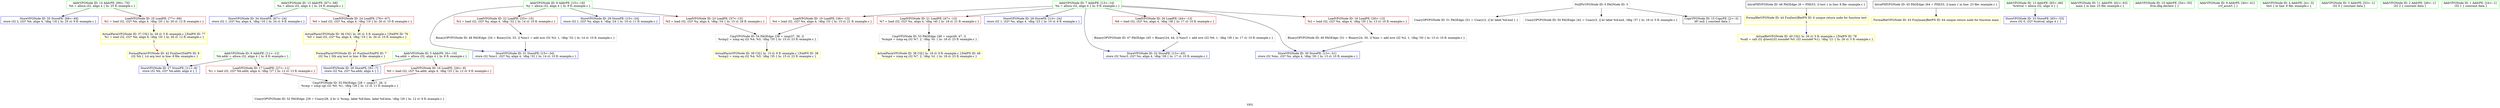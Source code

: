 digraph "VFG" {
	label="VFG";

	Node0x6170f3670ce0 [shape=record,color=grey,label="{CmpVFGNode ID: 55 PAGEdge: [28 = cmp(27, 26, )]\n    %cmp = icmp sgt i32 %0, %1, !dbg !28 \{ ln: 12  cl: 11  fl: example.c \}}"];
	Node0x6170f3670ce0 -> Node0x6170f3670580[style=solid];
	Node0x6170f3670a80 [shape=record,color=grey,label="{CmpVFGNode ID: 54 PAGEdge: [38 = cmp(37, 36, )]\n    %cmp2 = icmp eq i32 %4, %5, !dbg !35 \{ ln: 15  cl: 23  fl: example.c \}}"];
	Node0x6170f3670a80 -> Node0x6170f366e800[style=solid];
	Node0x6170f36707b0 [shape=record,color=grey,label="{CmpVFGNode ID: 53 PAGEdge: [48 = cmp(49, 47, )]\n    %cmp4 = icmp eq i32 %7, 2, !dbg !41 \{ ln: 18  cl: 23  fl: example.c \}}"];
	Node0x6170f36707b0 -> Node0x6170f366e6d0[style=solid];
	Node0x6170f3670580 [shape=record,color=grey,label="{UnaryOPVFGNode ID: 52 PAGEdge: [29 = Unary(28, )]      br i1 %cmp, label %if.then, label %if.else, !dbg !29 \{ ln: 12  cl: 9  fl: example.c \}}"];
	Node0x6170f3670170 [shape=record,color=grey,label="{UnaryOPVFGNode ID: 51 PAGEdge: [51 = Unary(3, )]      br label %if.end \{  \}}"];
	Node0x6170f366fed0 [shape=record,color=grey,label="{UnaryOPVFGNode ID: 50 PAGEdge: [42 = Unary(3, )]      br label %if.end, !dbg !37 \{ ln: 16  cl: 5  fl: example.c \}}"];
	Node0x6170f366fc70 [shape=record,color=grey,label="{BinaryOPVFGNode ID: 49 PAGEdge: [31 = Binary(24, 30, )]      %inc = add nsw i32 %2, 1, !dbg !30 \{ ln: 13  cl: 10  fl: example.c \}}"];
	Node0x6170f366fc70 -> Node0x6170f366db70[style=solid];
	Node0x6170f366fa10 [shape=record,color=grey,label="{BinaryOPVFGNode ID: 48 PAGEdge: [34 = Binary(24, 33, )]      %inc1 = add nsw i32 %3, 1, !dbg !32 \{ ln: 14  cl: 10  fl: example.c \}}"];
	Node0x6170f366fa10 -> Node0x6170f366de80[style=solid];
	Node0x6170f36497e0 [shape=record,color=grey,label="{BinaryOPVFGNode ID: 47 PAGEdge: [45 = Binary(24, 44, )]      %inc3 = add nsw i32 %6, 1, !dbg !38 \{ ln: 17  cl: 10  fl: example.c \}}"];
	Node0x6170f36497e0 -> Node0x6170f366dfb0[style=solid];
	Node0x6170f366bdd0 [shape=record,color=black,label="{IntraPHIVFGNode ID: 46 PAGEdge: [6 = PHI(53, )]    test \{ in line: 8 file: example.c \}}"];
	Node0x6170f366bdd0 -> Node0x6170f366f020[style=solid];
	Node0x6170f3649cc0 [shape=record,color=black,label="{IntraPHIVFGNode ID: 45 PAGEdge: [64 = PHI(53, )]    main \{ in line: 23 file: example.c \}}"];
	Node0x6170f3649cc0 -> Node0x6170f366ee40[style=solid];
	Node0x6170f366f020 [shape=record,color=yellow,penwidth=2,label="{FormalRetVFGNode ID: 44 Fun[test]RetPN ID: 6 unique return node for function test|{<s0>3}}"];
	Node0x6170f366f020:s0 -> Node0x6170f366e930[style=solid,color=blue];
	Node0x6170f366ee40 [shape=record,color=yellow,penwidth=2,label="{FormalRetVFGNode ID: 43 Fun[main]RetPN ID: 64 unique return node for function main}"];
	Node0x6170f366ec10 [shape=record,color=yellow,penwidth=2,label="{FormalParmVFGNode ID: 42 Fun[test]ValPN ID: 8\n i32 %b \{ 1st arg test in line: 8 file: example.c \}}"];
	Node0x6170f366ec10 -> Node0x6170f366d6f0[style=solid];
	Node0x6170f3649960 [shape=record,color=yellow,penwidth=2,label="{FormalParmVFGNode ID: 41 Fun[test]ValPN ID: 7\n i32 %a \{ 0th arg test in line: 8 file: example.c \}}"];
	Node0x6170f3649960 -> Node0x6170f366d5c0[style=solid];
	Node0x6170f366e930 [shape=record,color=yellow,penwidth=2,label="{ActualRetVFGNode ID: 40 CS[\{ ln: 26  cl: 5  fl: example.c \}]ValPN ID: 78\n   %call = call i32 @test(i32 noundef %0, i32 noundef %1), !dbg !21 \{ ln: 26  cl: 5  fl: example.c \}}"];
	Node0x6170f366e800 [shape=record,color=yellow,penwidth=2,label="{ActualParmVFGNode ID: 39 CS[\{ ln: 15  cl: 9  fl: example.c \}]ValPN ID: 38\n   %cmp2 = icmp eq i32 %4, %5, !dbg !35 \{ ln: 15  cl: 23  fl: example.c \}}"];
	Node0x6170f366e6d0 [shape=record,color=yellow,penwidth=2,label="{ActualParmVFGNode ID: 38 CS[\{ ln: 18  cl: 9  fl: example.c \}]ValPN ID: 48\n   %cmp4 = icmp eq i32 %7, 2, !dbg !41 \{ ln: 18  cl: 23  fl: example.c \}}"];
	Node0x6170f366e5a0 [shape=record,color=yellow,penwidth=2,label="{ActualParmVFGNode ID: 37 CS[\{ ln: 26  cl: 5  fl: example.c \}]ValPN ID: 77\n   %1 = load i32, i32* %b, align 4, !dbg !20 \{ ln: 26  cl: 12  fl: example.c \}|{<s0>3}}"];
	Node0x6170f366e5a0:s0 -> Node0x6170f366ec10[style=solid,color=red];
	Node0x6170f366e470 [shape=record,color=yellow,penwidth=2,label="{ActualParmVFGNode ID: 36 CS[\{ ln: 26  cl: 5  fl: example.c \}]ValPN ID: 76\n   %0 = load i32, i32* %a, align 4, !dbg !19 \{ ln: 26  cl: 10  fl: example.c \}|{<s0>3}}"];
	Node0x6170f366e470:s0 -> Node0x6170f3649960[style=solid,color=red];
	Node0x6170f366e340 [shape=record,color=blue,label="{StoreVFGNode ID: 35 StorePE: [69\<--49]  \n   store i32 2, i32* %b, align 4, !dbg !18 \{ ln: 25  cl: 9  fl: example.c \}}"];
	Node0x6170f366e210 [shape=record,color=blue,label="{StoreVFGNode ID: 34 StorePE: [67\<--24]  \n   store i32 1, i32* %a, align 4, !dbg !16 \{ ln: 24  cl: 9  fl: example.c \}}"];
	Node0x6170f366e0e0 [shape=record,color=blue,label="{StoreVFGNode ID: 33 StorePE: [65\<--53]  \n   store i32 0, i32* %retval, align 4 \{  \}}"];
	Node0x6170f366dfb0 [shape=record,color=blue,label="{StoreVFGNode ID: 32 StorePE: [13\<--45]  \n   store i32 %inc3, i32* %x, align 4, !dbg !38 \{ ln: 17  cl: 10  fl: example.c \}}"];
	Node0x6170f366de80 [shape=record,color=blue,label="{StoreVFGNode ID: 31 StorePE: [15\<--34]  \n   store i32 %inc1, i32* %y, align 4, !dbg !32 \{ ln: 14  cl: 10  fl: example.c \}}"];
	Node0x6170f366db70 [shape=record,color=blue,label="{StoreVFGNode ID: 30 StorePE: [13\<--31]  \n   store i32 %inc, i32* %x, align 4, !dbg !30 \{ ln: 13  cl: 10  fl: example.c \}}"];
	Node0x6170f366da40 [shape=record,color=blue,label="{StoreVFGNode ID: 29 StorePE: [15\<--24]  \n   store i32 1, i32* %y, align 4, !dbg !24 \{ ln: 10  cl: 11  fl: example.c \}}"];
	Node0x6170f366b620 [shape=record,color=green,label="{AddrVFGNode ID: 12 AddrPE: [65\<--66]  \n   %retval = alloca i32, align 4 \{  \}}"];
	Node0x6170f366b620 -> Node0x6170f366e0e0[style=solid];
	Node0x6170f366b4c0 [shape=record,color=green,label="{AddrVFGNode ID: 11 AddrPE: [62\<--63]  \n main \{ in line: 23 file: example.c \}}"];
	Node0x6170f366b360 [shape=record,color=green,label="{AddrVFGNode ID: 10 AddrPE: [54\<--55]  \n llvm.dbg.declare \{  \}}"];
	Node0x6170f366b200 [shape=record,color=green,label="{AddrVFGNode ID: 9 AddrPE: [40\<--41]  \n svf_assert \{  \}}"];
	Node0x6170f366b0a0 [shape=record,color=green,label="{AddrVFGNode ID: 8 AddrPE: [15\<--16]  \n   %y = alloca i32, align 4 \{ ln: 9 fl: example.c \}}"];
	Node0x6170f366b0a0 -> Node0x6170f366d040[style=solid];
	Node0x6170f366b0a0 -> Node0x6170f366d1a0[style=solid];
	Node0x6170f366b0a0 -> Node0x6170f366da40[style=solid];
	Node0x6170f366b0a0 -> Node0x6170f366de80[style=solid];
	Node0x6170f366af40 [shape=record,color=green,label="{AddrVFGNode ID: 7 AddrPE: [13\<--14]  \n   %x = alloca i32, align 4 \{ ln: 9 fl: example.c \}}"];
	Node0x6170f366af40 -> Node0x6170f366cac0[style=solid];
	Node0x6170f366af40 -> Node0x6170f366cc20[style=solid];
	Node0x6170f366af40 -> Node0x6170f366cd80[style=solid];
	Node0x6170f366af40 -> Node0x6170f366cee0[style=solid];
	Node0x6170f366af40 -> Node0x6170f366d910[style=solid];
	Node0x6170f366af40 -> Node0x6170f366db70[style=solid];
	Node0x6170f366af40 -> Node0x6170f366dfb0[style=solid];
	Node0x6170f366ae20 [shape=record,color=green,label="{AddrVFGNode ID: 6 AddrPE: [11\<--12]  \n   %b.addr = alloca i32, align 4 \{ ln: 8 fl: example.c \}}"];
	Node0x6170f366ae20 -> Node0x6170f366c960[style=solid];
	Node0x6170f366ae20 -> Node0x6170f366d6f0[style=solid];
	Node0x6170f366ac20 [shape=record,color=green,label="{AddrVFGNode ID: 5 AddrPE: [9\<--10]  \n   %a.addr = alloca i32, align 4 \{ ln: 8 fl: example.c \}}"];
	Node0x6170f366ac20 -> Node0x6170f366c800[style=solid];
	Node0x6170f366ac20 -> Node0x6170f366d5c0[style=solid];
	Node0x6170f366ab60 [shape=record,color=green,label="{AddrVFGNode ID: 4 AddrPE: [4\<--5]  \n test \{ in line: 8 file: example.c \}}"];
	Node0x6170f366aad0 [shape=record,color=green,label="{AddrVFGNode ID: 3 AddrPE: [53\<--1]  \n i32 0 \{ constant data \}}"];
	Node0x6170f366aa40 [shape=record,color=green,label="{AddrVFGNode ID: 2 AddrPE: [49\<--1]  \n i32 2 \{ constant data \}}"];
	Node0x6170f3649c30 [shape=record,color=green,label="{AddrVFGNode ID: 1 AddrPE: [24\<--1]  \n i32 1 \{ constant data \}}"];
	Node0x6170f360d1b0 [shape=record,color=grey,label="{NullPtrVFGNode ID: 0 PAGNode ID: 3\n}"];
	Node0x6170f360d1b0 -> Node0x6170f366c6a0[style=solid];
	Node0x6170f360d1b0 -> Node0x6170f366fed0[style=solid];
	Node0x6170f360d1b0 -> Node0x6170f3670170[style=solid];
	Node0x6170f366c2f0 [shape=record,color=green,label="{AddrVFGNode ID: 13 AddrPE: [67\<--68]  \n   %a = alloca i32, align 4 \{ ln: 24 fl: example.c \}}"];
	Node0x6170f366c2f0 -> Node0x6170f366d300[style=solid];
	Node0x6170f366c2f0 -> Node0x6170f366e210[style=solid];
	Node0x6170f366c450 [shape=record,color=green,label="{AddrVFGNode ID: 14 AddrPE: [69\<--70]  \n   %b = alloca i32, align 4 \{ ln: 25 fl: example.c \}}"];
	Node0x6170f366c450 -> Node0x6170f366d460[style=solid];
	Node0x6170f366c450 -> Node0x6170f366e340[style=solid];
	Node0x6170f366c6a0 [shape=record,color=black,label="{CopyVFGNode ID: 15 CopyPE: [2\<--3]  \n i8* null \{ constant data \}}"];
	Node0x6170f366c800 [shape=record,color=red,label="{LoadVFGNode ID: 16 LoadPE: [26\<--9]  \n   %0 = load i32, i32* %a.addr, align 4, !dbg !25 \{ ln: 12  cl: 9  fl: example.c \}}"];
	Node0x6170f366c800 -> Node0x6170f3670ce0[style=solid];
	Node0x6170f366c960 [shape=record,color=red,label="{LoadVFGNode ID: 17 LoadPE: [27\<--11]  \n   %1 = load i32, i32* %b.addr, align 4, !dbg !27 \{ ln: 12  cl: 13  fl: example.c \}}"];
	Node0x6170f366c960 -> Node0x6170f3670ce0[style=solid];
	Node0x6170f366cac0 [shape=record,color=red,label="{LoadVFGNode ID: 18 LoadPE: [30\<--13]  \n   %2 = load i32, i32* %x, align 4, !dbg !30 \{ ln: 13  cl: 10  fl: example.c \}}"];
	Node0x6170f366cac0 -> Node0x6170f366fc70[style=solid];
	Node0x6170f366cc20 [shape=record,color=red,label="{LoadVFGNode ID: 19 LoadPE: [36\<--13]  \n   %4 = load i32, i32* %x, align 4, !dbg !33 \{ ln: 15  cl: 21  fl: example.c \}}"];
	Node0x6170f366cc20 -> Node0x6170f3670a80[style=solid];
	Node0x6170f366cd80 [shape=record,color=red,label="{LoadVFGNode ID: 20 LoadPE: [44\<--13]  \n   %6 = load i32, i32* %x, align 4, !dbg !38 \{ ln: 17  cl: 10  fl: example.c \}}"];
	Node0x6170f366cd80 -> Node0x6170f36497e0[style=solid];
	Node0x6170f366cee0 [shape=record,color=red,label="{LoadVFGNode ID: 21 LoadPE: [47\<--13]  \n   %7 = load i32, i32* %x, align 4, !dbg !40 \{ ln: 18  cl: 21  fl: example.c \}}"];
	Node0x6170f366cee0 -> Node0x6170f36707b0[style=solid];
	Node0x6170f366d040 [shape=record,color=red,label="{LoadVFGNode ID: 22 LoadPE: [33\<--15]  \n   %3 = load i32, i32* %y, align 4, !dbg !32 \{ ln: 14  cl: 10  fl: example.c \}}"];
	Node0x6170f366d040 -> Node0x6170f366fa10[style=solid];
	Node0x6170f366d1a0 [shape=record,color=red,label="{LoadVFGNode ID: 23 LoadPE: [37\<--15]  \n   %5 = load i32, i32* %y, align 4, !dbg !34 \{ ln: 15  cl: 26  fl: example.c \}}"];
	Node0x6170f366d1a0 -> Node0x6170f3670a80[style=solid];
	Node0x6170f366d300 [shape=record,color=red,label="{LoadVFGNode ID: 24 LoadPE: [76\<--67]  \n   %0 = load i32, i32* %a, align 4, !dbg !19 \{ ln: 26  cl: 10  fl: example.c \}}"];
	Node0x6170f366d300 -> Node0x6170f366e470[style=solid];
	Node0x6170f366d460 [shape=record,color=red,label="{LoadVFGNode ID: 25 LoadPE: [77\<--69]  \n   %1 = load i32, i32* %b, align 4, !dbg !20 \{ ln: 26  cl: 12  fl: example.c \}}"];
	Node0x6170f366d460 -> Node0x6170f366e5a0[style=solid];
	Node0x6170f366d5c0 [shape=record,color=blue,label="{StoreVFGNode ID: 26 StorePE: [9\<--7]  \n   store i32 %a, i32* %a.addr, align 4 \{  \}}"];
	Node0x6170f366d6f0 [shape=record,color=blue,label="{StoreVFGNode ID: 27 StorePE: [11\<--8]  \n   store i32 %b, i32* %b.addr, align 4 \{  \}}"];
	Node0x6170f366d910 [shape=record,color=blue,label="{StoreVFGNode ID: 28 StorePE: [13\<--24]  \n   store i32 1, i32* %x, align 4, !dbg !23 \{ ln: 10  cl: 6  fl: example.c \}}"];
}
